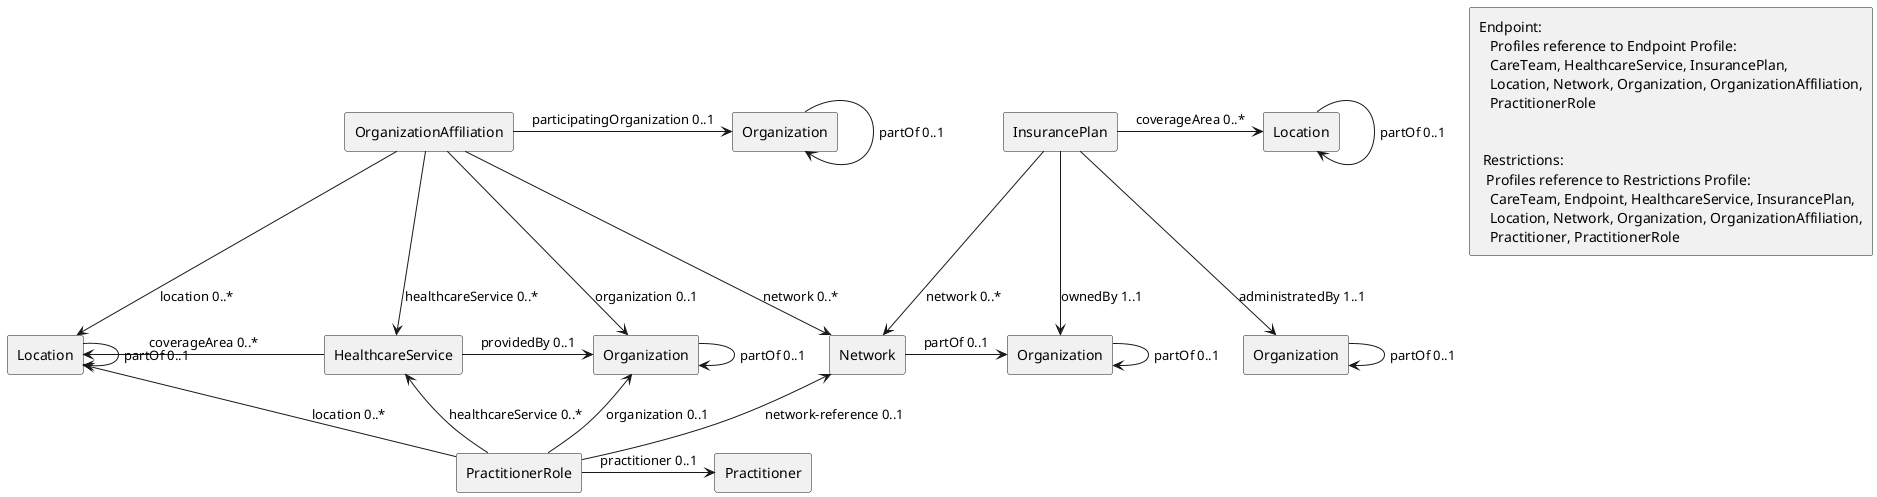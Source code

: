 @startuml

agent OrganizationAffiliation as orgAff
agent Organization as orgIns1
agent Organization as orgIns2
agent Organization as orgOrgAff
agent Organization as orgOrgPrac
agent Location as locIns 
agent Location as locOrgPrac  
agent Network as network
agent HealthcareService as service
agent InsurancePlan as insurance
agent PractitionerRole as pracRole
agent Practitioner as practitioner
agent note [
 Endpoint: 
    Profiles reference to Endpoint Profile:
    CareTeam, HealthcareService, InsurancePlan,
    Location, Network, Organization, OrganizationAffiliation,
    PractitionerRole 


  Restrictions:
   Profiles reference to Restrictions Profile:
    CareTeam, Endpoint, HealthcareService, InsurancePlan,
    Location, Network, Organization, OrganizationAffiliation,
    Practitioner, PractitionerRole 
]


pracRole -up-> network: "network-reference 0..1"
pracRole -up-> orgOrgPrac: "organization 0..1"
pracRole -up-> service: "healthcareService 0..*"
service -right->orgOrgPrac: "providedBy 0..1"
service -left->locOrgPrac: "coverageArea 0..*"
pracRole -up-> locOrgPrac: "location 0..*"
orgAff -down-> network: "network 0..*"
orgAff -down-> orgOrgPrac: "organization 0..1"
orgAff -down-> service: "healthcareService 0..*"
orgAff -down-> locOrgPrac: "location 0..*"


orgAff -right-> orgOrgAff: "participatingOrganization 0..1"
insurance -down-> network: "network 0..*"
insurance -right-> locIns: "coverageArea 0..*"
insurance -down-> orgIns2: "administratedBy 1..1"
insurance -down-> orgIns1: "ownedBy 1..1"
network -right-> orgIns1: "partOf 0..1"

pracRole -right-> practitioner: "practitioner 0..1"

locOrgPrac -right-> locOrgPrac : "partOf 0..1"
locIns -right-> locIns : "partOf 0..1"
orgOrgPrac -right-> orgOrgPrac : "partOf 0..1"
orgIns1 -right-> orgIns1 : "partOf 0..1"
orgIns2 -right-> orgIns2 : "partOf 0..1"
orgOrgAff -right-> orgOrgAff : "partOf 0..1"







@enduml
